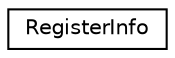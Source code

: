 digraph "Graphical Class Hierarchy"
{
  edge [fontname="Helvetica",fontsize="10",labelfontname="Helvetica",labelfontsize="10"];
  node [fontname="Helvetica",fontsize="10",shape=record];
  rankdir="LR";
  Node1 [label="RegisterInfo",height=0.2,width=0.4,color="black", fillcolor="white", style="filled",URL="$struct_register_info.html"];
}
